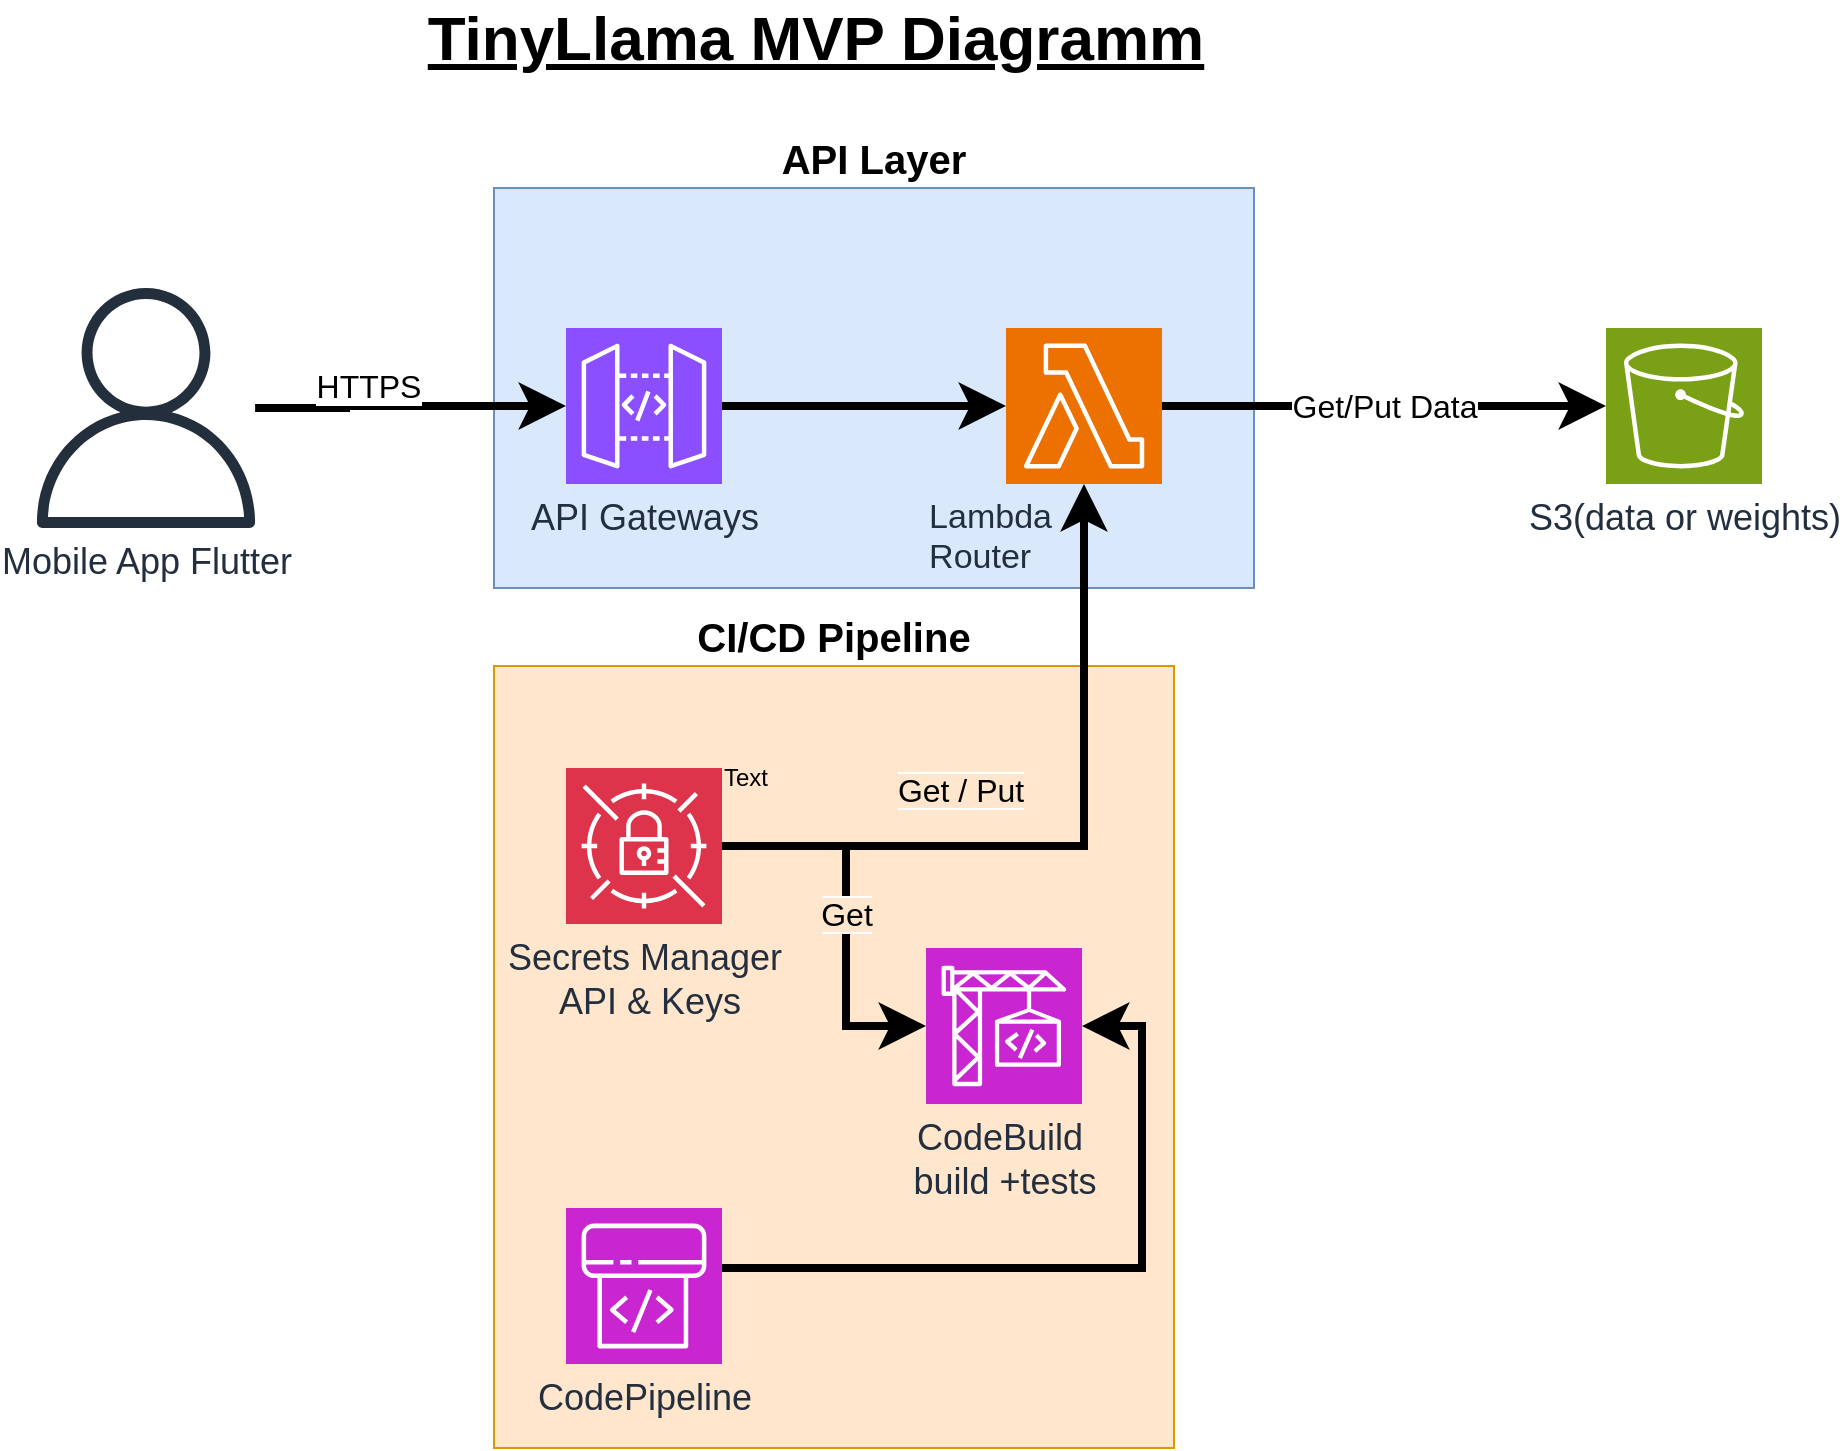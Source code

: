 <mxfile version="27.0.9">
  <diagram name="Seite-1" id="EmfAa4jmFEIiRppx3EkN">
    <mxGraphModel dx="3381" dy="927" grid="1" gridSize="10" guides="1" tooltips="1" connect="1" arrows="1" fold="1" page="1" pageScale="1" pageWidth="1654" pageHeight="1169" math="0" shadow="0">
      <root>
        <mxCell id="0" />
        <mxCell id="1" parent="0" />
        <mxCell id="YkfXYCHmqn6DrB9uwX6o-27" value="&lt;span style=&quot;text-align: right;&quot;&gt;CI/CD Pipeline&lt;/span&gt;" style="rounded=0;whiteSpace=wrap;html=1;strokeColor=#d79b00;align=center;verticalAlign=bottom;fontFamily=Helvetica;fontSize=20;fontStyle=1;textDirection=ltr;fillColor=#ffe6cc;labelPosition=center;verticalLabelPosition=top;" parent="1" vertex="1">
          <mxGeometry x="-1006" y="369" width="340" height="391" as="geometry" />
        </mxCell>
        <mxCell id="YkfXYCHmqn6DrB9uwX6o-26" value="API Layer" style="rounded=0;whiteSpace=wrap;html=1;strokeColor=#6c8ebf;align=center;verticalAlign=bottom;fontFamily=Helvetica;fontSize=20;fontColor=default;fontStyle=1;textDirection=ltr;fillColor=#dae8fc;labelPosition=center;verticalLabelPosition=top;" parent="1" vertex="1">
          <mxGeometry x="-1006" y="130" width="380" height="200" as="geometry" />
        </mxCell>
        <mxCell id="YkfXYCHmqn6DrB9uwX6o-2" value="&lt;font style=&quot;font-size: 18px;&quot;&gt;Mobile App Flutter&lt;/font&gt;" style="sketch=0;outlineConnect=0;fontColor=#232F3E;gradientColor=none;fillColor=#232F3D;strokeColor=none;dashed=0;verticalLabelPosition=bottom;verticalAlign=top;align=center;html=1;fontSize=12;fontStyle=0;aspect=fixed;pointerEvents=1;shape=mxgraph.aws4.user;" parent="1" vertex="1">
          <mxGeometry x="-1240" y="180" width="120" height="120" as="geometry" />
        </mxCell>
        <mxCell id="YkfXYCHmqn6DrB9uwX6o-13" style="edgeStyle=orthogonalEdgeStyle;rounded=0;orthogonalLoop=1;jettySize=auto;html=1;endSize=11;strokeWidth=4;" parent="1" source="YkfXYCHmqn6DrB9uwX6o-4" target="YkfXYCHmqn6DrB9uwX6o-5" edge="1">
          <mxGeometry relative="1" as="geometry" />
        </mxCell>
        <mxCell id="YkfXYCHmqn6DrB9uwX6o-4" value="&lt;font style=&quot;font-size: 18px;&quot;&gt;API Gateways&lt;/font&gt;" style="sketch=0;points=[[0,0,0],[0.25,0,0],[0.5,0,0],[0.75,0,0],[1,0,0],[0,1,0],[0.25,1,0],[0.5,1,0],[0.75,1,0],[1,1,0],[0,0.25,0],[0,0.5,0],[0,0.75,0],[1,0.25,0],[1,0.5,0],[1,0.75,0]];outlineConnect=0;fontColor=#232F3E;fillColor=#8C4FFF;strokeColor=#ffffff;dashed=0;verticalLabelPosition=bottom;verticalAlign=top;align=center;html=1;fontSize=12;fontStyle=0;aspect=fixed;shape=mxgraph.aws4.resourceIcon;resIcon=mxgraph.aws4.api_gateway;" parent="1" vertex="1">
          <mxGeometry x="-970" y="200" width="78" height="78" as="geometry" />
        </mxCell>
        <mxCell id="YkfXYCHmqn6DrB9uwX6o-15" value="&lt;font style=&quot;font-size: 16px;&quot;&gt;Get/Put Data&lt;/font&gt;" style="edgeStyle=orthogonalEdgeStyle;rounded=0;orthogonalLoop=1;jettySize=auto;html=1;endSize=11;strokeWidth=4;" parent="1" source="YkfXYCHmqn6DrB9uwX6o-5" target="YkfXYCHmqn6DrB9uwX6o-6" edge="1">
          <mxGeometry relative="1" as="geometry">
            <mxPoint x="-590" y="238" as="targetPoint" />
          </mxGeometry>
        </mxCell>
        <mxCell id="YkfXYCHmqn6DrB9uwX6o-5" value="&lt;font style=&quot;font-size: 17px;&quot;&gt;Lambda&amp;nbsp; &amp;nbsp; &amp;nbsp; &amp;nbsp; &amp;nbsp; &amp;nbsp; &amp;nbsp; &amp;nbsp; &amp;nbsp; &amp;nbsp;&amp;nbsp;&lt;/font&gt;&lt;div style=&quot;text-align: left;&quot;&gt;&lt;span style=&quot;font-size: 17px; background-color: transparent; color: light-dark(rgb(35, 47, 62), rgb(189, 199, 212));&quot;&gt;Router&lt;/span&gt;&lt;/div&gt;" style="sketch=0;points=[[0,0,0],[0.25,0,0],[0.5,0,0],[0.75,0,0],[1,0,0],[0,1,0],[0.25,1,0],[0.5,1,0],[0.75,1,0],[1,1,0],[0,0.25,0],[0,0.5,0],[0,0.75,0],[1,0.25,0],[1,0.5,0],[1,0.75,0]];outlineConnect=0;fontColor=#232F3E;fillColor=#ED7100;strokeColor=#ffffff;dashed=0;verticalLabelPosition=bottom;verticalAlign=top;align=center;html=1;fontSize=12;fontStyle=0;aspect=fixed;shape=mxgraph.aws4.resourceIcon;resIcon=mxgraph.aws4.lambda;" parent="1" vertex="1">
          <mxGeometry x="-750" y="200" width="78" height="78" as="geometry" />
        </mxCell>
        <mxCell id="YkfXYCHmqn6DrB9uwX6o-6" value="&lt;font style=&quot;font-size: 18px;&quot;&gt;S3(data or weights)&lt;/font&gt;" style="sketch=0;points=[[0,0,0],[0.25,0,0],[0.5,0,0],[0.75,0,0],[1,0,0],[0,1,0],[0.25,1,0],[0.5,1,0],[0.75,1,0],[1,1,0],[0,0.25,0],[0,0.5,0],[0,0.75,0],[1,0.25,0],[1,0.5,0],[1,0.75,0]];outlineConnect=0;fontColor=#232F3E;fillColor=#7AA116;strokeColor=#ffffff;dashed=0;verticalLabelPosition=bottom;verticalAlign=top;align=center;html=1;fontSize=12;fontStyle=0;aspect=fixed;shape=mxgraph.aws4.resourceIcon;resIcon=mxgraph.aws4.s3;" parent="1" vertex="1">
          <mxGeometry x="-450" y="200" width="78" height="78" as="geometry" />
        </mxCell>
        <mxCell id="YkfXYCHmqn6DrB9uwX6o-7" value="&lt;font style=&quot;font-size: 18px;&quot;&gt;Secrets Manager&lt;/font&gt;&lt;div&gt;&lt;font style=&quot;font-size: 18px;&quot;&gt;&amp;nbsp;API &amp;amp; Keys&lt;/font&gt;&lt;/div&gt;" style="sketch=0;points=[[0,0,0],[0.25,0,0],[0.5,0,0],[0.75,0,0],[1,0,0],[0,1,0],[0.25,1,0],[0.5,1,0],[0.75,1,0],[1,1,0],[0,0.25,0],[0,0.5,0],[0,0.75,0],[1,0.25,0],[1,0.5,0],[1,0.75,0]];outlineConnect=0;fontColor=#232F3E;fillColor=#DD344C;strokeColor=#ffffff;dashed=0;verticalLabelPosition=bottom;verticalAlign=top;align=center;html=1;fontSize=12;fontStyle=0;aspect=fixed;shape=mxgraph.aws4.resourceIcon;resIcon=mxgraph.aws4.secrets_manager;" parent="1" vertex="1">
          <mxGeometry x="-970" y="420" width="78" height="78" as="geometry" />
        </mxCell>
        <mxCell id="YkfXYCHmqn6DrB9uwX6o-8" value="&lt;font style=&quot;font-size: 18px;&quot;&gt;CodePipeline&lt;/font&gt;" style="sketch=0;points=[[0,0,0],[0.25,0,0],[0.5,0,0],[0.75,0,0],[1,0,0],[0,1,0],[0.25,1,0],[0.5,1,0],[0.75,1,0],[1,1,0],[0,0.25,0],[0,0.5,0],[0,0.75,0],[1,0.25,0],[1,0.5,0],[1,0.75,0]];outlineConnect=0;fontColor=#232F3E;fillColor=#C925D1;strokeColor=#ffffff;dashed=0;verticalLabelPosition=bottom;verticalAlign=top;align=center;html=1;fontSize=12;fontStyle=0;aspect=fixed;shape=mxgraph.aws4.resourceIcon;resIcon=mxgraph.aws4.codepipeline;" parent="1" vertex="1">
          <mxGeometry x="-970" y="640" width="78" height="78" as="geometry" />
        </mxCell>
        <mxCell id="YkfXYCHmqn6DrB9uwX6o-9" value="&lt;font style=&quot;font-size: 18px;&quot;&gt;CodeBuild&amp;nbsp;&lt;/font&gt;&lt;div&gt;&lt;font style=&quot;font-size: 18px;&quot;&gt;build +tests&lt;/font&gt;&lt;/div&gt;" style="sketch=0;points=[[0,0,0],[0.25,0,0],[0.5,0,0],[0.75,0,0],[1,0,0],[0,1,0],[0.25,1,0],[0.5,1,0],[0.75,1,0],[1,1,0],[0,0.25,0],[0,0.5,0],[0,0.75,0],[1,0.25,0],[1,0.5,0],[1,0.75,0]];outlineConnect=0;fontColor=#232F3E;fillColor=#C925D1;strokeColor=#ffffff;dashed=0;verticalLabelPosition=bottom;verticalAlign=top;align=center;html=1;fontSize=12;fontStyle=0;aspect=fixed;shape=mxgraph.aws4.resourceIcon;resIcon=mxgraph.aws4.codebuild;" parent="1" vertex="1">
          <mxGeometry x="-790" y="510" width="78" height="78" as="geometry" />
        </mxCell>
        <mxCell id="YkfXYCHmqn6DrB9uwX6o-17" value="&lt;font style=&quot;font-size: 16px;&quot;&gt;HTTPS&lt;/font&gt;" style="edgeStyle=orthogonalEdgeStyle;rounded=0;orthogonalLoop=1;jettySize=auto;html=1;entryX=0;entryY=0.5;entryDx=0;entryDy=0;entryPerimeter=0;endSize=11;strokeWidth=4;" parent="1" source="YkfXYCHmqn6DrB9uwX6o-2" target="YkfXYCHmqn6DrB9uwX6o-4" edge="1">
          <mxGeometry x="-0.285" y="10" relative="1" as="geometry">
            <Array as="points">
              <mxPoint x="-1080" y="240" />
            </Array>
            <mxPoint x="1" as="offset" />
          </mxGeometry>
        </mxCell>
        <mxCell id="YkfXYCHmqn6DrB9uwX6o-19" value="&lt;font style=&quot;font-size: 16px; background-color: light-dark(rgb(255, 230, 204), rgb(237, 237, 237));&quot;&gt;Get / Put&lt;/font&gt;" style="edgeStyle=orthogonalEdgeStyle;rounded=0;orthogonalLoop=1;jettySize=auto;html=1;entryX=0.5;entryY=1;entryDx=0;entryDy=0;entryPerimeter=0;strokeWidth=4;endSize=11;" parent="1" source="YkfXYCHmqn6DrB9uwX6o-7" target="YkfXYCHmqn6DrB9uwX6o-5" edge="1">
          <mxGeometry x="-0.343" y="28" relative="1" as="geometry">
            <mxPoint as="offset" />
          </mxGeometry>
        </mxCell>
        <mxCell id="YkfXYCHmqn6DrB9uwX6o-23" style="edgeStyle=orthogonalEdgeStyle;rounded=0;orthogonalLoop=1;jettySize=auto;html=1;strokeWidth=4;endSize=11;entryX=1;entryY=0.5;entryDx=0;entryDy=0;entryPerimeter=0;" parent="1" source="YkfXYCHmqn6DrB9uwX6o-8" target="YkfXYCHmqn6DrB9uwX6o-9" edge="1">
          <mxGeometry relative="1" as="geometry">
            <Array as="points">
              <mxPoint x="-682" y="670" />
              <mxPoint x="-682" y="549" />
            </Array>
          </mxGeometry>
        </mxCell>
        <mxCell id="O-2HojYy6VNgxCa7jfTr-10" value="&lt;font style=&quot;font-size: 16px; background-color: light-dark(rgb(255, 230, 204), rgb(237, 237, 237));&quot;&gt;Get&lt;/font&gt;" style="edgeStyle=orthogonalEdgeStyle;rounded=0;orthogonalLoop=1;jettySize=auto;html=1;entryX=0;entryY=0.5;entryDx=0;entryDy=0;entryPerimeter=0;strokeWidth=4;endSize=11;" edge="1" parent="1" source="YkfXYCHmqn6DrB9uwX6o-7" target="YkfXYCHmqn6DrB9uwX6o-9">
          <mxGeometry relative="1" as="geometry">
            <Array as="points">
              <mxPoint x="-830" y="459" />
              <mxPoint x="-830" y="549" />
            </Array>
          </mxGeometry>
        </mxCell>
        <mxCell id="O-2HojYy6VNgxCa7jfTr-18" value="Text" style="text;html=1;align=center;verticalAlign=middle;whiteSpace=wrap;rounded=0;" vertex="1" parent="1">
          <mxGeometry x="-910" y="410" width="60" height="30" as="geometry" />
        </mxCell>
        <mxCell id="O-2HojYy6VNgxCa7jfTr-19" value="&lt;font style=&quot;font-size: 31px; color: rgb(0, 0, 0);&quot;&gt;&lt;b style=&quot;&quot;&gt;&lt;u style=&quot;&quot;&gt;TinyLlama MVP Diagramm&lt;/u&gt;&lt;/b&gt;&lt;/font&gt;" style="text;html=1;align=center;verticalAlign=middle;whiteSpace=wrap;rounded=0;" vertex="1" parent="1">
          <mxGeometry x="-1120" y="40" width="550" height="30" as="geometry" />
        </mxCell>
      </root>
    </mxGraphModel>
  </diagram>
</mxfile>
